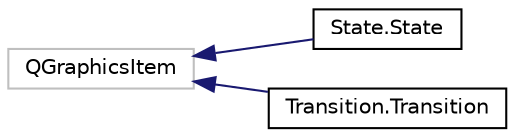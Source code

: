 digraph "Graphical Class Hierarchy"
{
 // LATEX_PDF_SIZE
  edge [fontname="Helvetica",fontsize="10",labelfontname="Helvetica",labelfontsize="10"];
  node [fontname="Helvetica",fontsize="10",shape=record];
  rankdir="LR";
  Node18 [label="QGraphicsItem",height=0.2,width=0.4,color="grey75", fillcolor="white", style="filled",tooltip=" "];
  Node18 -> Node0 [dir="back",color="midnightblue",fontsize="10",style="solid",fontname="Helvetica"];
  Node0 [label="State.State",height=0.2,width=0.4,color="black", fillcolor="white", style="filled",URL="$classState_1_1State.html",tooltip="This is the class dedicated for the states."];
  Node18 -> Node20 [dir="back",color="midnightblue",fontsize="10",style="solid",fontname="Helvetica"];
  Node20 [label="Transition.Transition",height=0.2,width=0.4,color="black", fillcolor="white", style="filled",URL="$classTransition_1_1Transition.html",tooltip="Transition class."];
}

